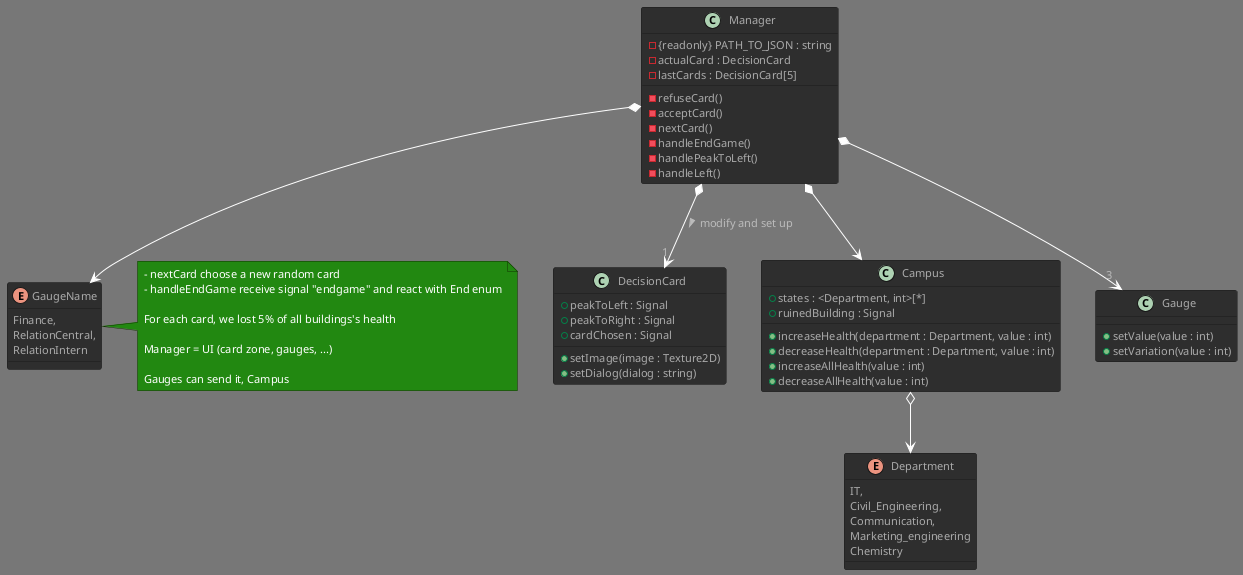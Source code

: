 @startuml T4

!theme reddress-darkgreen

enum Department {
    IT,
    Civil_Engineering,
    Communication,
    Marketing_engineering
    Chemistry
}

class DecisionCard {
    + peakToLeft : Signal
    + peakToRight : Signal
    + cardChosen : Signal
    + setImage(image : Texture2D)
    + setDialog(dialog : string)
}

class Campus {
    + states : <Department, int>[*] /' dictionnary '/
    + ruinedBuilding : Signal
    + increaseHealth(department : Department, value : int)
    + decreaseHealth(department : Department, value : int)
    + increaseAllHealth(value : int)
    + decreaseAllHealth(value : int)
}
Campus o--> Department

class Manager {
    - {readonly} PATH_TO_JSON : string
    - actualCard : DecisionCard
    - lastCards : DecisionCard[5] /' prevent the same card (situation) from being seen too many times in a row '/
    - refuseCard()
    - acceptCard()
    - nextCard()
    - handleEndGame()
    - handlePeakToLeft()
    - handleLeft()
}
Manager *--> "1" DecisionCard : > modify and set up
Manager *--> "3"Gauge
Manager *--> GaugeName
Manager *--> Campus

note right
    - nextCard choose a new random card
    - handleEndGame receive signal "endgame" and react with End enum

    For each card, we lost 5% of all buildings's health

    Manager = UI (card zone, gauges, ...)

    Gauges can send it, Campus
end note

enum GaugeName {
    Finance,
    RelationCentral,
    RelationIntern
}

class Gauge {
    + setValue(value : int)
    + setVariation(value : int)
}


@enduml

